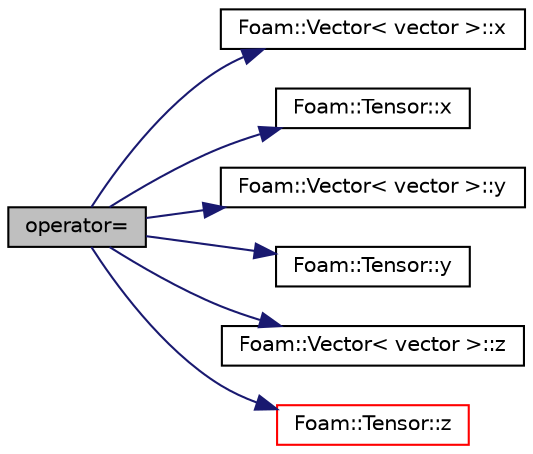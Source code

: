 digraph "operator="
{
  bgcolor="transparent";
  edge [fontname="Helvetica",fontsize="10",labelfontname="Helvetica",labelfontsize="10"];
  node [fontname="Helvetica",fontsize="10",shape=record];
  rankdir="LR";
  Node1 [label="operator=",height=0.2,width=0.4,color="black", fillcolor="grey75", style="filled", fontcolor="black"];
  Node1 -> Node2 [color="midnightblue",fontsize="10",style="solid",fontname="Helvetica"];
  Node2 [label="Foam::Vector\< vector \>::x",height=0.2,width=0.4,color="black",URL="$a02903.html#aeb7dc4a97968c543f58f9c7082e55757"];
  Node1 -> Node3 [color="midnightblue",fontsize="10",style="solid",fontname="Helvetica"];
  Node3 [label="Foam::Tensor::x",height=0.2,width=0.4,color="black",URL="$a02654.html#a2253eb59be7596cf756b667e72c731aa"];
  Node1 -> Node4 [color="midnightblue",fontsize="10",style="solid",fontname="Helvetica"];
  Node4 [label="Foam::Vector\< vector \>::y",height=0.2,width=0.4,color="black",URL="$a02903.html#a77c00b469d89c23bd35d2eb236140f70"];
  Node1 -> Node5 [color="midnightblue",fontsize="10",style="solid",fontname="Helvetica"];
  Node5 [label="Foam::Tensor::y",height=0.2,width=0.4,color="black",URL="$a02654.html#af8511f68060b25e341f4be2b84506f6a"];
  Node1 -> Node6 [color="midnightblue",fontsize="10",style="solid",fontname="Helvetica"];
  Node6 [label="Foam::Vector\< vector \>::z",height=0.2,width=0.4,color="black",URL="$a02903.html#ac72a74f7dde9500927f63515c3f0a2f3"];
  Node1 -> Node7 [color="midnightblue",fontsize="10",style="solid",fontname="Helvetica"];
  Node7 [label="Foam::Tensor::z",height=0.2,width=0.4,color="red",URL="$a02654.html#a1083e0ffb57966cbd069ec510fdaed38"];
}
